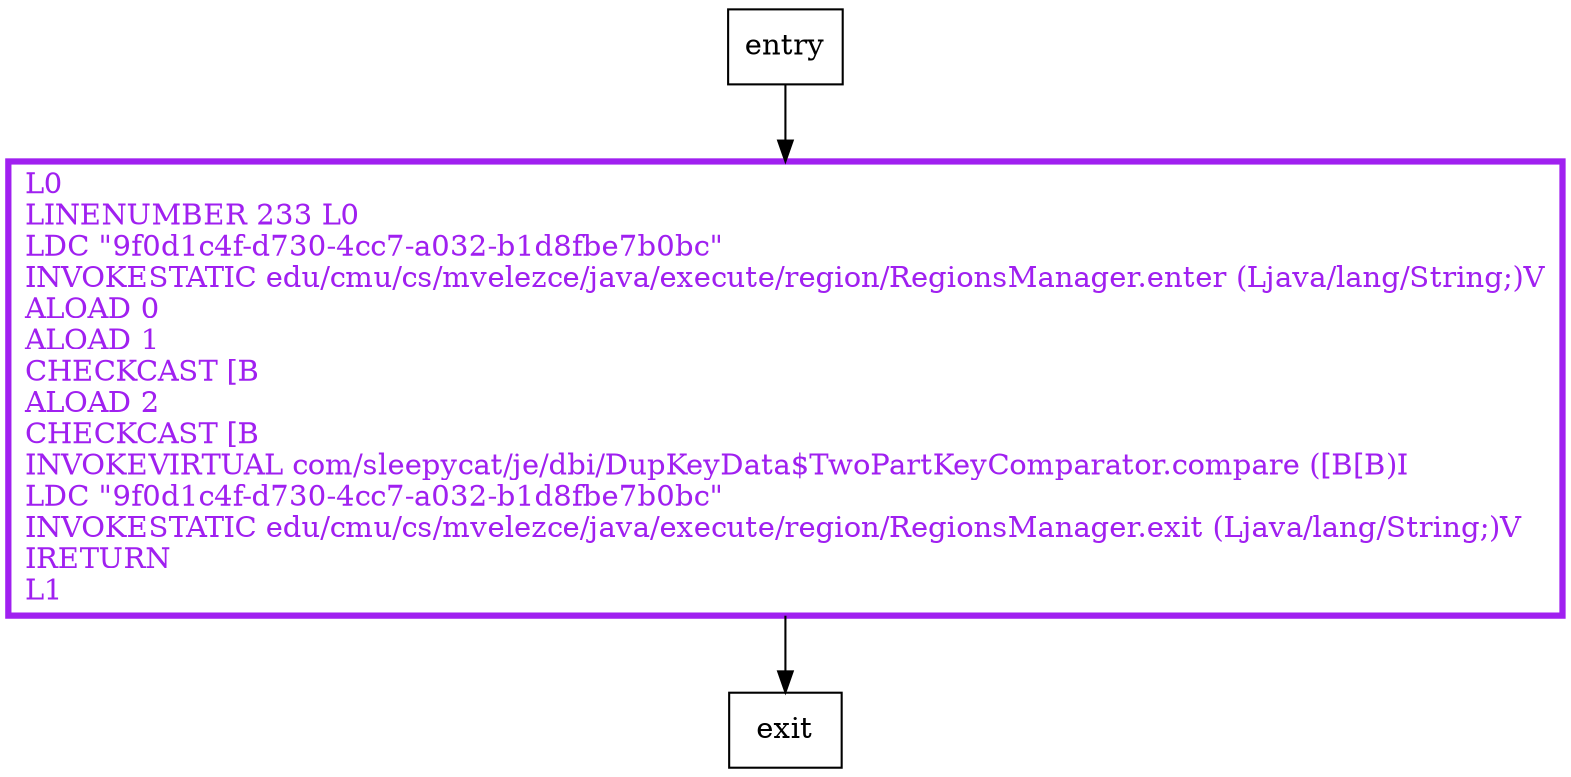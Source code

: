 digraph compare {
node [shape=record];
1226960211 [label="L0\lLINENUMBER 233 L0\lLDC \"9f0d1c4f-d730-4cc7-a032-b1d8fbe7b0bc\"\lINVOKESTATIC edu/cmu/cs/mvelezce/java/execute/region/RegionsManager.enter (Ljava/lang/String;)V\lALOAD 0\lALOAD 1\lCHECKCAST [B\lALOAD 2\lCHECKCAST [B\lINVOKEVIRTUAL com/sleepycat/je/dbi/DupKeyData$TwoPartKeyComparator.compare ([B[B)I\lLDC \"9f0d1c4f-d730-4cc7-a032-b1d8fbe7b0bc\"\lINVOKESTATIC edu/cmu/cs/mvelezce/java/execute/region/RegionsManager.exit (Ljava/lang/String;)V\lIRETURN\lL1\l"];
entry;
exit;
entry -> 1226960211
1226960211 -> exit
1226960211[fontcolor="purple", penwidth=3, color="purple"];
}
